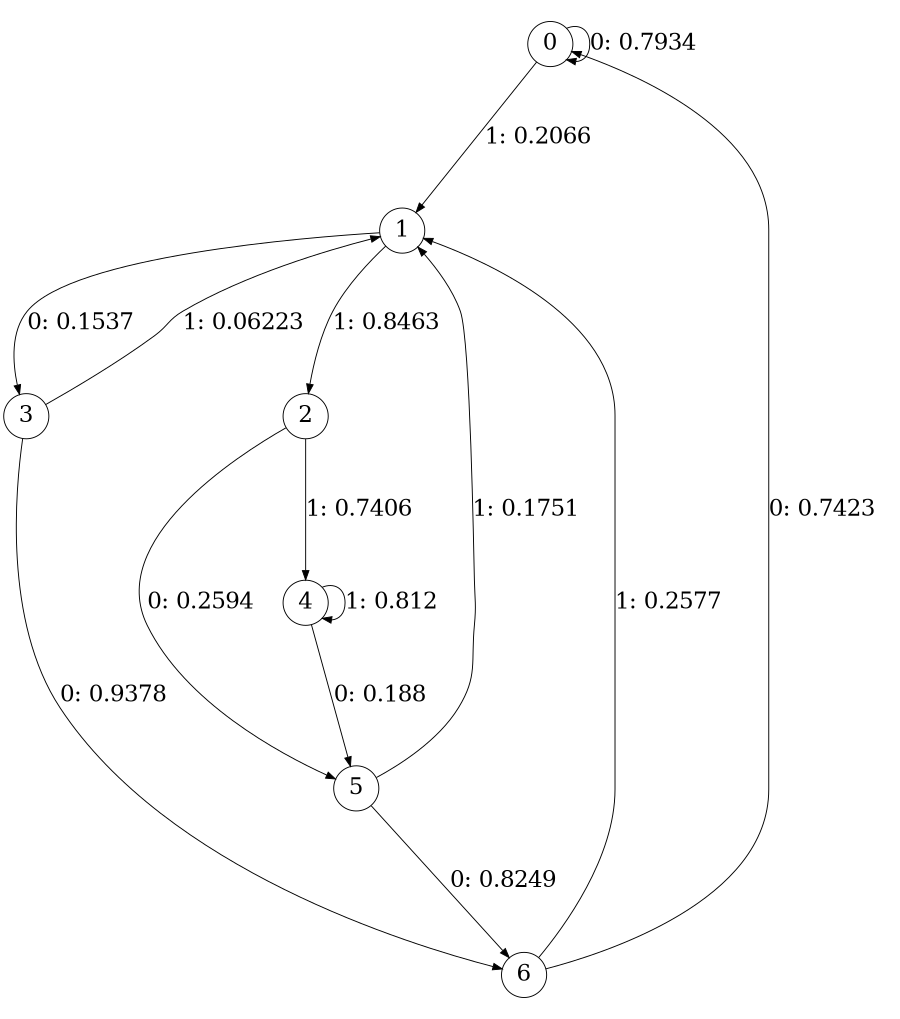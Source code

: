 digraph "ch10randomL3" {
size = "6,8.5";
ratio = "fill";
node [shape = circle];
node [fontsize = 24];
edge [fontsize = 24];
0 -> 0 [label = "0: 0.7934   "];
0 -> 1 [label = "1: 0.2066   "];
1 -> 3 [label = "0: 0.1537   "];
1 -> 2 [label = "1: 0.8463   "];
2 -> 5 [label = "0: 0.2594   "];
2 -> 4 [label = "1: 0.7406   "];
3 -> 6 [label = "0: 0.9378   "];
3 -> 1 [label = "1: 0.06223  "];
4 -> 5 [label = "0: 0.188    "];
4 -> 4 [label = "1: 0.812    "];
5 -> 6 [label = "0: 0.8249   "];
5 -> 1 [label = "1: 0.1751   "];
6 -> 0 [label = "0: 0.7423   "];
6 -> 1 [label = "1: 0.2577   "];
}
